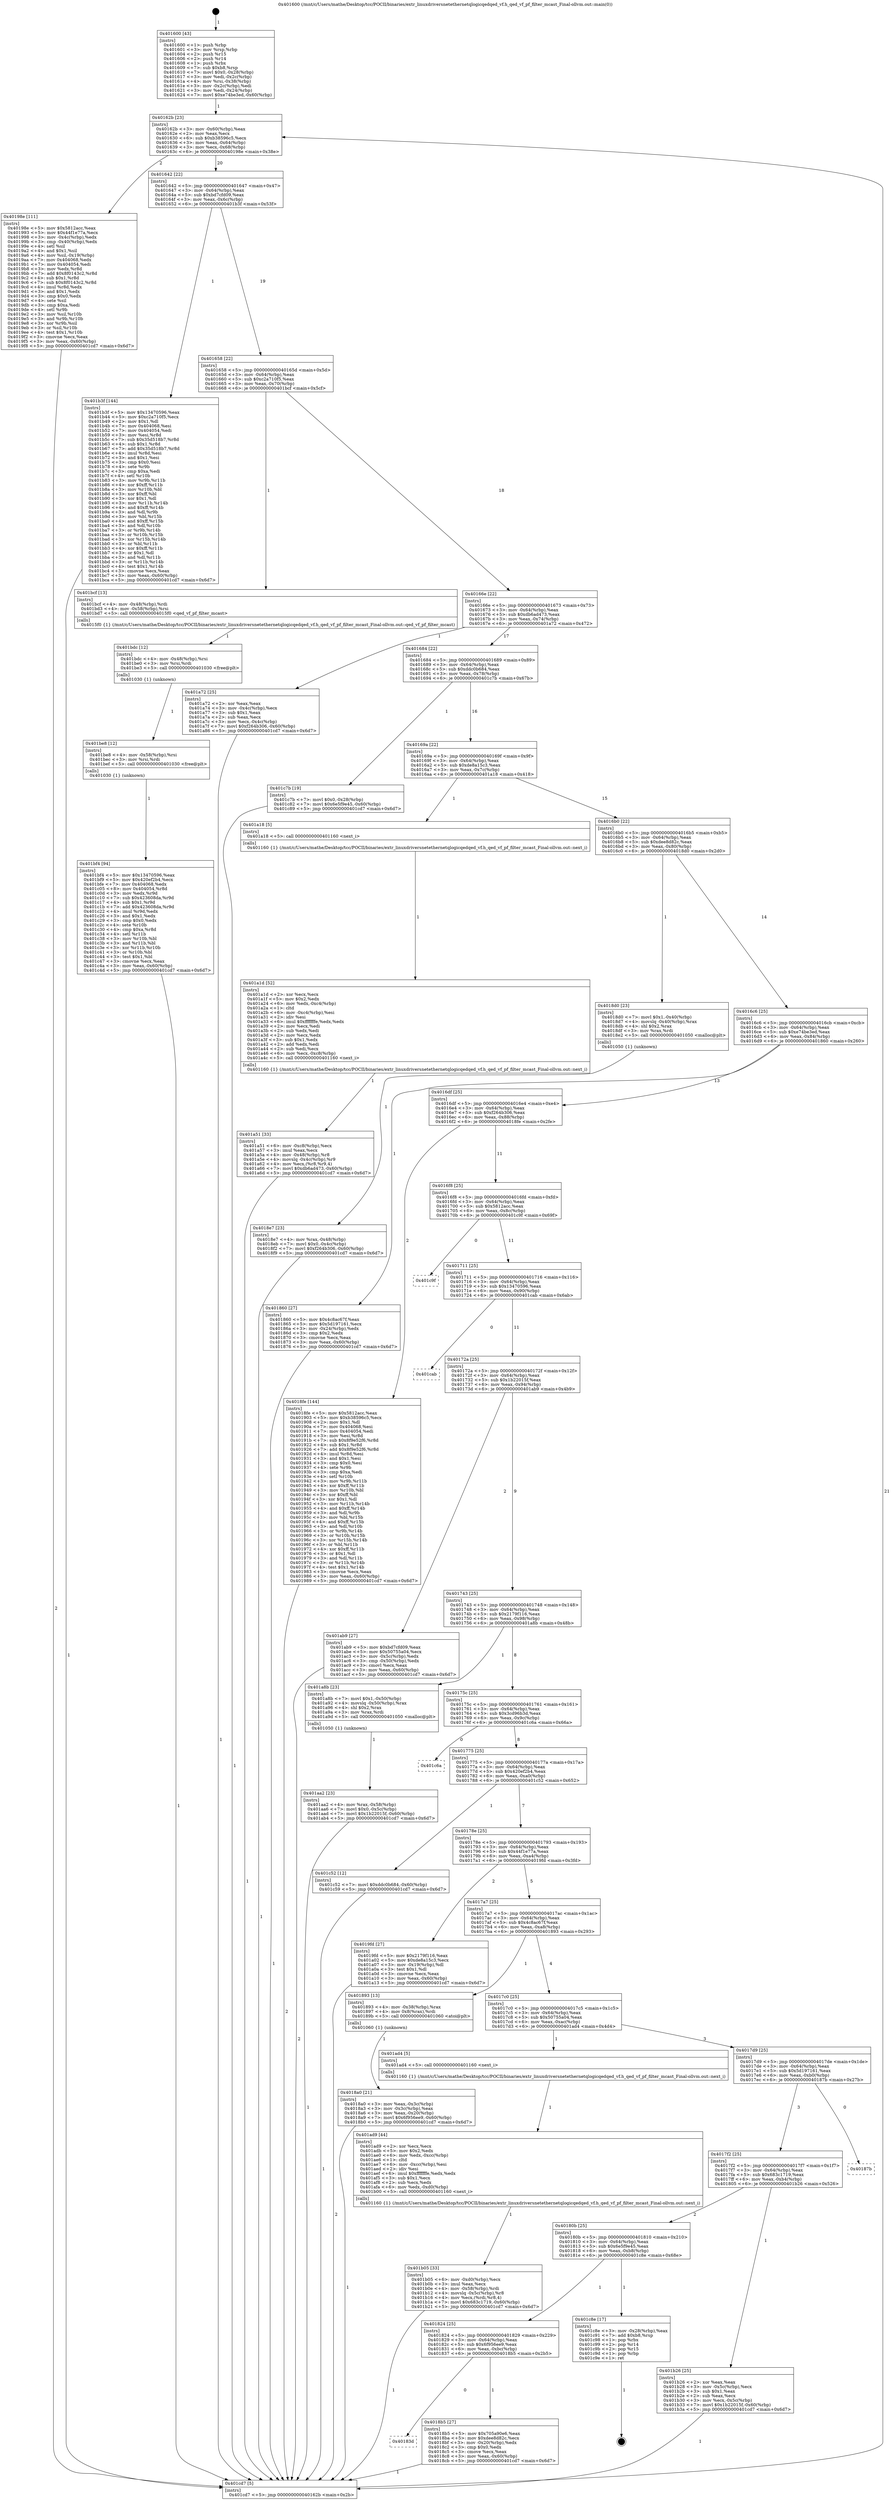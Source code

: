 digraph "0x401600" {
  label = "0x401600 (/mnt/c/Users/mathe/Desktop/tcc/POCII/binaries/extr_linuxdriversnetethernetqlogicqedqed_vf.h_qed_vf_pf_filter_mcast_Final-ollvm.out::main(0))"
  labelloc = "t"
  node[shape=record]

  Entry [label="",width=0.3,height=0.3,shape=circle,fillcolor=black,style=filled]
  "0x40162b" [label="{
     0x40162b [23]\l
     | [instrs]\l
     &nbsp;&nbsp;0x40162b \<+3\>: mov -0x60(%rbp),%eax\l
     &nbsp;&nbsp;0x40162e \<+2\>: mov %eax,%ecx\l
     &nbsp;&nbsp;0x401630 \<+6\>: sub $0xb38596c5,%ecx\l
     &nbsp;&nbsp;0x401636 \<+3\>: mov %eax,-0x64(%rbp)\l
     &nbsp;&nbsp;0x401639 \<+3\>: mov %ecx,-0x68(%rbp)\l
     &nbsp;&nbsp;0x40163c \<+6\>: je 000000000040198e \<main+0x38e\>\l
  }"]
  "0x40198e" [label="{
     0x40198e [111]\l
     | [instrs]\l
     &nbsp;&nbsp;0x40198e \<+5\>: mov $0x5812acc,%eax\l
     &nbsp;&nbsp;0x401993 \<+5\>: mov $0x44f1e77a,%ecx\l
     &nbsp;&nbsp;0x401998 \<+3\>: mov -0x4c(%rbp),%edx\l
     &nbsp;&nbsp;0x40199b \<+3\>: cmp -0x40(%rbp),%edx\l
     &nbsp;&nbsp;0x40199e \<+4\>: setl %sil\l
     &nbsp;&nbsp;0x4019a2 \<+4\>: and $0x1,%sil\l
     &nbsp;&nbsp;0x4019a6 \<+4\>: mov %sil,-0x19(%rbp)\l
     &nbsp;&nbsp;0x4019aa \<+7\>: mov 0x404068,%edx\l
     &nbsp;&nbsp;0x4019b1 \<+7\>: mov 0x404054,%edi\l
     &nbsp;&nbsp;0x4019b8 \<+3\>: mov %edx,%r8d\l
     &nbsp;&nbsp;0x4019bb \<+7\>: add $0x8f0143c2,%r8d\l
     &nbsp;&nbsp;0x4019c2 \<+4\>: sub $0x1,%r8d\l
     &nbsp;&nbsp;0x4019c6 \<+7\>: sub $0x8f0143c2,%r8d\l
     &nbsp;&nbsp;0x4019cd \<+4\>: imul %r8d,%edx\l
     &nbsp;&nbsp;0x4019d1 \<+3\>: and $0x1,%edx\l
     &nbsp;&nbsp;0x4019d4 \<+3\>: cmp $0x0,%edx\l
     &nbsp;&nbsp;0x4019d7 \<+4\>: sete %sil\l
     &nbsp;&nbsp;0x4019db \<+3\>: cmp $0xa,%edi\l
     &nbsp;&nbsp;0x4019de \<+4\>: setl %r9b\l
     &nbsp;&nbsp;0x4019e2 \<+3\>: mov %sil,%r10b\l
     &nbsp;&nbsp;0x4019e5 \<+3\>: and %r9b,%r10b\l
     &nbsp;&nbsp;0x4019e8 \<+3\>: xor %r9b,%sil\l
     &nbsp;&nbsp;0x4019eb \<+3\>: or %sil,%r10b\l
     &nbsp;&nbsp;0x4019ee \<+4\>: test $0x1,%r10b\l
     &nbsp;&nbsp;0x4019f2 \<+3\>: cmovne %ecx,%eax\l
     &nbsp;&nbsp;0x4019f5 \<+3\>: mov %eax,-0x60(%rbp)\l
     &nbsp;&nbsp;0x4019f8 \<+5\>: jmp 0000000000401cd7 \<main+0x6d7\>\l
  }"]
  "0x401642" [label="{
     0x401642 [22]\l
     | [instrs]\l
     &nbsp;&nbsp;0x401642 \<+5\>: jmp 0000000000401647 \<main+0x47\>\l
     &nbsp;&nbsp;0x401647 \<+3\>: mov -0x64(%rbp),%eax\l
     &nbsp;&nbsp;0x40164a \<+5\>: sub $0xbd7cfd09,%eax\l
     &nbsp;&nbsp;0x40164f \<+3\>: mov %eax,-0x6c(%rbp)\l
     &nbsp;&nbsp;0x401652 \<+6\>: je 0000000000401b3f \<main+0x53f\>\l
  }"]
  Exit [label="",width=0.3,height=0.3,shape=circle,fillcolor=black,style=filled,peripheries=2]
  "0x401b3f" [label="{
     0x401b3f [144]\l
     | [instrs]\l
     &nbsp;&nbsp;0x401b3f \<+5\>: mov $0x13470596,%eax\l
     &nbsp;&nbsp;0x401b44 \<+5\>: mov $0xc2a710f5,%ecx\l
     &nbsp;&nbsp;0x401b49 \<+2\>: mov $0x1,%dl\l
     &nbsp;&nbsp;0x401b4b \<+7\>: mov 0x404068,%esi\l
     &nbsp;&nbsp;0x401b52 \<+7\>: mov 0x404054,%edi\l
     &nbsp;&nbsp;0x401b59 \<+3\>: mov %esi,%r8d\l
     &nbsp;&nbsp;0x401b5c \<+7\>: sub $0x35d518b7,%r8d\l
     &nbsp;&nbsp;0x401b63 \<+4\>: sub $0x1,%r8d\l
     &nbsp;&nbsp;0x401b67 \<+7\>: add $0x35d518b7,%r8d\l
     &nbsp;&nbsp;0x401b6e \<+4\>: imul %r8d,%esi\l
     &nbsp;&nbsp;0x401b72 \<+3\>: and $0x1,%esi\l
     &nbsp;&nbsp;0x401b75 \<+3\>: cmp $0x0,%esi\l
     &nbsp;&nbsp;0x401b78 \<+4\>: sete %r9b\l
     &nbsp;&nbsp;0x401b7c \<+3\>: cmp $0xa,%edi\l
     &nbsp;&nbsp;0x401b7f \<+4\>: setl %r10b\l
     &nbsp;&nbsp;0x401b83 \<+3\>: mov %r9b,%r11b\l
     &nbsp;&nbsp;0x401b86 \<+4\>: xor $0xff,%r11b\l
     &nbsp;&nbsp;0x401b8a \<+3\>: mov %r10b,%bl\l
     &nbsp;&nbsp;0x401b8d \<+3\>: xor $0xff,%bl\l
     &nbsp;&nbsp;0x401b90 \<+3\>: xor $0x1,%dl\l
     &nbsp;&nbsp;0x401b93 \<+3\>: mov %r11b,%r14b\l
     &nbsp;&nbsp;0x401b96 \<+4\>: and $0xff,%r14b\l
     &nbsp;&nbsp;0x401b9a \<+3\>: and %dl,%r9b\l
     &nbsp;&nbsp;0x401b9d \<+3\>: mov %bl,%r15b\l
     &nbsp;&nbsp;0x401ba0 \<+4\>: and $0xff,%r15b\l
     &nbsp;&nbsp;0x401ba4 \<+3\>: and %dl,%r10b\l
     &nbsp;&nbsp;0x401ba7 \<+3\>: or %r9b,%r14b\l
     &nbsp;&nbsp;0x401baa \<+3\>: or %r10b,%r15b\l
     &nbsp;&nbsp;0x401bad \<+3\>: xor %r15b,%r14b\l
     &nbsp;&nbsp;0x401bb0 \<+3\>: or %bl,%r11b\l
     &nbsp;&nbsp;0x401bb3 \<+4\>: xor $0xff,%r11b\l
     &nbsp;&nbsp;0x401bb7 \<+3\>: or $0x1,%dl\l
     &nbsp;&nbsp;0x401bba \<+3\>: and %dl,%r11b\l
     &nbsp;&nbsp;0x401bbd \<+3\>: or %r11b,%r14b\l
     &nbsp;&nbsp;0x401bc0 \<+4\>: test $0x1,%r14b\l
     &nbsp;&nbsp;0x401bc4 \<+3\>: cmovne %ecx,%eax\l
     &nbsp;&nbsp;0x401bc7 \<+3\>: mov %eax,-0x60(%rbp)\l
     &nbsp;&nbsp;0x401bca \<+5\>: jmp 0000000000401cd7 \<main+0x6d7\>\l
  }"]
  "0x401658" [label="{
     0x401658 [22]\l
     | [instrs]\l
     &nbsp;&nbsp;0x401658 \<+5\>: jmp 000000000040165d \<main+0x5d\>\l
     &nbsp;&nbsp;0x40165d \<+3\>: mov -0x64(%rbp),%eax\l
     &nbsp;&nbsp;0x401660 \<+5\>: sub $0xc2a710f5,%eax\l
     &nbsp;&nbsp;0x401665 \<+3\>: mov %eax,-0x70(%rbp)\l
     &nbsp;&nbsp;0x401668 \<+6\>: je 0000000000401bcf \<main+0x5cf\>\l
  }"]
  "0x401bf4" [label="{
     0x401bf4 [94]\l
     | [instrs]\l
     &nbsp;&nbsp;0x401bf4 \<+5\>: mov $0x13470596,%eax\l
     &nbsp;&nbsp;0x401bf9 \<+5\>: mov $0x420ef2b4,%ecx\l
     &nbsp;&nbsp;0x401bfe \<+7\>: mov 0x404068,%edx\l
     &nbsp;&nbsp;0x401c05 \<+8\>: mov 0x404054,%r8d\l
     &nbsp;&nbsp;0x401c0d \<+3\>: mov %edx,%r9d\l
     &nbsp;&nbsp;0x401c10 \<+7\>: sub $0x423608da,%r9d\l
     &nbsp;&nbsp;0x401c17 \<+4\>: sub $0x1,%r9d\l
     &nbsp;&nbsp;0x401c1b \<+7\>: add $0x423608da,%r9d\l
     &nbsp;&nbsp;0x401c22 \<+4\>: imul %r9d,%edx\l
     &nbsp;&nbsp;0x401c26 \<+3\>: and $0x1,%edx\l
     &nbsp;&nbsp;0x401c29 \<+3\>: cmp $0x0,%edx\l
     &nbsp;&nbsp;0x401c2c \<+4\>: sete %r10b\l
     &nbsp;&nbsp;0x401c30 \<+4\>: cmp $0xa,%r8d\l
     &nbsp;&nbsp;0x401c34 \<+4\>: setl %r11b\l
     &nbsp;&nbsp;0x401c38 \<+3\>: mov %r10b,%bl\l
     &nbsp;&nbsp;0x401c3b \<+3\>: and %r11b,%bl\l
     &nbsp;&nbsp;0x401c3e \<+3\>: xor %r11b,%r10b\l
     &nbsp;&nbsp;0x401c41 \<+3\>: or %r10b,%bl\l
     &nbsp;&nbsp;0x401c44 \<+3\>: test $0x1,%bl\l
     &nbsp;&nbsp;0x401c47 \<+3\>: cmovne %ecx,%eax\l
     &nbsp;&nbsp;0x401c4a \<+3\>: mov %eax,-0x60(%rbp)\l
     &nbsp;&nbsp;0x401c4d \<+5\>: jmp 0000000000401cd7 \<main+0x6d7\>\l
  }"]
  "0x401bcf" [label="{
     0x401bcf [13]\l
     | [instrs]\l
     &nbsp;&nbsp;0x401bcf \<+4\>: mov -0x48(%rbp),%rdi\l
     &nbsp;&nbsp;0x401bd3 \<+4\>: mov -0x58(%rbp),%rsi\l
     &nbsp;&nbsp;0x401bd7 \<+5\>: call 00000000004015f0 \<qed_vf_pf_filter_mcast\>\l
     | [calls]\l
     &nbsp;&nbsp;0x4015f0 \{1\} (/mnt/c/Users/mathe/Desktop/tcc/POCII/binaries/extr_linuxdriversnetethernetqlogicqedqed_vf.h_qed_vf_pf_filter_mcast_Final-ollvm.out::qed_vf_pf_filter_mcast)\l
  }"]
  "0x40166e" [label="{
     0x40166e [22]\l
     | [instrs]\l
     &nbsp;&nbsp;0x40166e \<+5\>: jmp 0000000000401673 \<main+0x73\>\l
     &nbsp;&nbsp;0x401673 \<+3\>: mov -0x64(%rbp),%eax\l
     &nbsp;&nbsp;0x401676 \<+5\>: sub $0xdb6ad473,%eax\l
     &nbsp;&nbsp;0x40167b \<+3\>: mov %eax,-0x74(%rbp)\l
     &nbsp;&nbsp;0x40167e \<+6\>: je 0000000000401a72 \<main+0x472\>\l
  }"]
  "0x401be8" [label="{
     0x401be8 [12]\l
     | [instrs]\l
     &nbsp;&nbsp;0x401be8 \<+4\>: mov -0x58(%rbp),%rsi\l
     &nbsp;&nbsp;0x401bec \<+3\>: mov %rsi,%rdi\l
     &nbsp;&nbsp;0x401bef \<+5\>: call 0000000000401030 \<free@plt\>\l
     | [calls]\l
     &nbsp;&nbsp;0x401030 \{1\} (unknown)\l
  }"]
  "0x401a72" [label="{
     0x401a72 [25]\l
     | [instrs]\l
     &nbsp;&nbsp;0x401a72 \<+2\>: xor %eax,%eax\l
     &nbsp;&nbsp;0x401a74 \<+3\>: mov -0x4c(%rbp),%ecx\l
     &nbsp;&nbsp;0x401a77 \<+3\>: sub $0x1,%eax\l
     &nbsp;&nbsp;0x401a7a \<+2\>: sub %eax,%ecx\l
     &nbsp;&nbsp;0x401a7c \<+3\>: mov %ecx,-0x4c(%rbp)\l
     &nbsp;&nbsp;0x401a7f \<+7\>: movl $0xf264b306,-0x60(%rbp)\l
     &nbsp;&nbsp;0x401a86 \<+5\>: jmp 0000000000401cd7 \<main+0x6d7\>\l
  }"]
  "0x401684" [label="{
     0x401684 [22]\l
     | [instrs]\l
     &nbsp;&nbsp;0x401684 \<+5\>: jmp 0000000000401689 \<main+0x89\>\l
     &nbsp;&nbsp;0x401689 \<+3\>: mov -0x64(%rbp),%eax\l
     &nbsp;&nbsp;0x40168c \<+5\>: sub $0xddc0b684,%eax\l
     &nbsp;&nbsp;0x401691 \<+3\>: mov %eax,-0x78(%rbp)\l
     &nbsp;&nbsp;0x401694 \<+6\>: je 0000000000401c7b \<main+0x67b\>\l
  }"]
  "0x401bdc" [label="{
     0x401bdc [12]\l
     | [instrs]\l
     &nbsp;&nbsp;0x401bdc \<+4\>: mov -0x48(%rbp),%rsi\l
     &nbsp;&nbsp;0x401be0 \<+3\>: mov %rsi,%rdi\l
     &nbsp;&nbsp;0x401be3 \<+5\>: call 0000000000401030 \<free@plt\>\l
     | [calls]\l
     &nbsp;&nbsp;0x401030 \{1\} (unknown)\l
  }"]
  "0x401c7b" [label="{
     0x401c7b [19]\l
     | [instrs]\l
     &nbsp;&nbsp;0x401c7b \<+7\>: movl $0x0,-0x28(%rbp)\l
     &nbsp;&nbsp;0x401c82 \<+7\>: movl $0x6e5f9e45,-0x60(%rbp)\l
     &nbsp;&nbsp;0x401c89 \<+5\>: jmp 0000000000401cd7 \<main+0x6d7\>\l
  }"]
  "0x40169a" [label="{
     0x40169a [22]\l
     | [instrs]\l
     &nbsp;&nbsp;0x40169a \<+5\>: jmp 000000000040169f \<main+0x9f\>\l
     &nbsp;&nbsp;0x40169f \<+3\>: mov -0x64(%rbp),%eax\l
     &nbsp;&nbsp;0x4016a2 \<+5\>: sub $0xde8a15c3,%eax\l
     &nbsp;&nbsp;0x4016a7 \<+3\>: mov %eax,-0x7c(%rbp)\l
     &nbsp;&nbsp;0x4016aa \<+6\>: je 0000000000401a18 \<main+0x418\>\l
  }"]
  "0x401b05" [label="{
     0x401b05 [33]\l
     | [instrs]\l
     &nbsp;&nbsp;0x401b05 \<+6\>: mov -0xd0(%rbp),%ecx\l
     &nbsp;&nbsp;0x401b0b \<+3\>: imul %eax,%ecx\l
     &nbsp;&nbsp;0x401b0e \<+4\>: mov -0x58(%rbp),%rdi\l
     &nbsp;&nbsp;0x401b12 \<+4\>: movslq -0x5c(%rbp),%r8\l
     &nbsp;&nbsp;0x401b16 \<+4\>: mov %ecx,(%rdi,%r8,4)\l
     &nbsp;&nbsp;0x401b1a \<+7\>: movl $0x683c1719,-0x60(%rbp)\l
     &nbsp;&nbsp;0x401b21 \<+5\>: jmp 0000000000401cd7 \<main+0x6d7\>\l
  }"]
  "0x401a18" [label="{
     0x401a18 [5]\l
     | [instrs]\l
     &nbsp;&nbsp;0x401a18 \<+5\>: call 0000000000401160 \<next_i\>\l
     | [calls]\l
     &nbsp;&nbsp;0x401160 \{1\} (/mnt/c/Users/mathe/Desktop/tcc/POCII/binaries/extr_linuxdriversnetethernetqlogicqedqed_vf.h_qed_vf_pf_filter_mcast_Final-ollvm.out::next_i)\l
  }"]
  "0x4016b0" [label="{
     0x4016b0 [22]\l
     | [instrs]\l
     &nbsp;&nbsp;0x4016b0 \<+5\>: jmp 00000000004016b5 \<main+0xb5\>\l
     &nbsp;&nbsp;0x4016b5 \<+3\>: mov -0x64(%rbp),%eax\l
     &nbsp;&nbsp;0x4016b8 \<+5\>: sub $0xdee8d82c,%eax\l
     &nbsp;&nbsp;0x4016bd \<+3\>: mov %eax,-0x80(%rbp)\l
     &nbsp;&nbsp;0x4016c0 \<+6\>: je 00000000004018d0 \<main+0x2d0\>\l
  }"]
  "0x401ad9" [label="{
     0x401ad9 [44]\l
     | [instrs]\l
     &nbsp;&nbsp;0x401ad9 \<+2\>: xor %ecx,%ecx\l
     &nbsp;&nbsp;0x401adb \<+5\>: mov $0x2,%edx\l
     &nbsp;&nbsp;0x401ae0 \<+6\>: mov %edx,-0xcc(%rbp)\l
     &nbsp;&nbsp;0x401ae6 \<+1\>: cltd\l
     &nbsp;&nbsp;0x401ae7 \<+6\>: mov -0xcc(%rbp),%esi\l
     &nbsp;&nbsp;0x401aed \<+2\>: idiv %esi\l
     &nbsp;&nbsp;0x401aef \<+6\>: imul $0xfffffffe,%edx,%edx\l
     &nbsp;&nbsp;0x401af5 \<+3\>: sub $0x1,%ecx\l
     &nbsp;&nbsp;0x401af8 \<+2\>: sub %ecx,%edx\l
     &nbsp;&nbsp;0x401afa \<+6\>: mov %edx,-0xd0(%rbp)\l
     &nbsp;&nbsp;0x401b00 \<+5\>: call 0000000000401160 \<next_i\>\l
     | [calls]\l
     &nbsp;&nbsp;0x401160 \{1\} (/mnt/c/Users/mathe/Desktop/tcc/POCII/binaries/extr_linuxdriversnetethernetqlogicqedqed_vf.h_qed_vf_pf_filter_mcast_Final-ollvm.out::next_i)\l
  }"]
  "0x4018d0" [label="{
     0x4018d0 [23]\l
     | [instrs]\l
     &nbsp;&nbsp;0x4018d0 \<+7\>: movl $0x1,-0x40(%rbp)\l
     &nbsp;&nbsp;0x4018d7 \<+4\>: movslq -0x40(%rbp),%rax\l
     &nbsp;&nbsp;0x4018db \<+4\>: shl $0x2,%rax\l
     &nbsp;&nbsp;0x4018df \<+3\>: mov %rax,%rdi\l
     &nbsp;&nbsp;0x4018e2 \<+5\>: call 0000000000401050 \<malloc@plt\>\l
     | [calls]\l
     &nbsp;&nbsp;0x401050 \{1\} (unknown)\l
  }"]
  "0x4016c6" [label="{
     0x4016c6 [25]\l
     | [instrs]\l
     &nbsp;&nbsp;0x4016c6 \<+5\>: jmp 00000000004016cb \<main+0xcb\>\l
     &nbsp;&nbsp;0x4016cb \<+3\>: mov -0x64(%rbp),%eax\l
     &nbsp;&nbsp;0x4016ce \<+5\>: sub $0xe74be3ed,%eax\l
     &nbsp;&nbsp;0x4016d3 \<+6\>: mov %eax,-0x84(%rbp)\l
     &nbsp;&nbsp;0x4016d9 \<+6\>: je 0000000000401860 \<main+0x260\>\l
  }"]
  "0x401aa2" [label="{
     0x401aa2 [23]\l
     | [instrs]\l
     &nbsp;&nbsp;0x401aa2 \<+4\>: mov %rax,-0x58(%rbp)\l
     &nbsp;&nbsp;0x401aa6 \<+7\>: movl $0x0,-0x5c(%rbp)\l
     &nbsp;&nbsp;0x401aad \<+7\>: movl $0x1b22015f,-0x60(%rbp)\l
     &nbsp;&nbsp;0x401ab4 \<+5\>: jmp 0000000000401cd7 \<main+0x6d7\>\l
  }"]
  "0x401860" [label="{
     0x401860 [27]\l
     | [instrs]\l
     &nbsp;&nbsp;0x401860 \<+5\>: mov $0x4c8ac67f,%eax\l
     &nbsp;&nbsp;0x401865 \<+5\>: mov $0x5d197161,%ecx\l
     &nbsp;&nbsp;0x40186a \<+3\>: mov -0x24(%rbp),%edx\l
     &nbsp;&nbsp;0x40186d \<+3\>: cmp $0x2,%edx\l
     &nbsp;&nbsp;0x401870 \<+3\>: cmovne %ecx,%eax\l
     &nbsp;&nbsp;0x401873 \<+3\>: mov %eax,-0x60(%rbp)\l
     &nbsp;&nbsp;0x401876 \<+5\>: jmp 0000000000401cd7 \<main+0x6d7\>\l
  }"]
  "0x4016df" [label="{
     0x4016df [25]\l
     | [instrs]\l
     &nbsp;&nbsp;0x4016df \<+5\>: jmp 00000000004016e4 \<main+0xe4\>\l
     &nbsp;&nbsp;0x4016e4 \<+3\>: mov -0x64(%rbp),%eax\l
     &nbsp;&nbsp;0x4016e7 \<+5\>: sub $0xf264b306,%eax\l
     &nbsp;&nbsp;0x4016ec \<+6\>: mov %eax,-0x88(%rbp)\l
     &nbsp;&nbsp;0x4016f2 \<+6\>: je 00000000004018fe \<main+0x2fe\>\l
  }"]
  "0x401cd7" [label="{
     0x401cd7 [5]\l
     | [instrs]\l
     &nbsp;&nbsp;0x401cd7 \<+5\>: jmp 000000000040162b \<main+0x2b\>\l
  }"]
  "0x401600" [label="{
     0x401600 [43]\l
     | [instrs]\l
     &nbsp;&nbsp;0x401600 \<+1\>: push %rbp\l
     &nbsp;&nbsp;0x401601 \<+3\>: mov %rsp,%rbp\l
     &nbsp;&nbsp;0x401604 \<+2\>: push %r15\l
     &nbsp;&nbsp;0x401606 \<+2\>: push %r14\l
     &nbsp;&nbsp;0x401608 \<+1\>: push %rbx\l
     &nbsp;&nbsp;0x401609 \<+7\>: sub $0xb8,%rsp\l
     &nbsp;&nbsp;0x401610 \<+7\>: movl $0x0,-0x28(%rbp)\l
     &nbsp;&nbsp;0x401617 \<+3\>: mov %edi,-0x2c(%rbp)\l
     &nbsp;&nbsp;0x40161a \<+4\>: mov %rsi,-0x38(%rbp)\l
     &nbsp;&nbsp;0x40161e \<+3\>: mov -0x2c(%rbp),%edi\l
     &nbsp;&nbsp;0x401621 \<+3\>: mov %edi,-0x24(%rbp)\l
     &nbsp;&nbsp;0x401624 \<+7\>: movl $0xe74be3ed,-0x60(%rbp)\l
  }"]
  "0x401a51" [label="{
     0x401a51 [33]\l
     | [instrs]\l
     &nbsp;&nbsp;0x401a51 \<+6\>: mov -0xc8(%rbp),%ecx\l
     &nbsp;&nbsp;0x401a57 \<+3\>: imul %eax,%ecx\l
     &nbsp;&nbsp;0x401a5a \<+4\>: mov -0x48(%rbp),%r8\l
     &nbsp;&nbsp;0x401a5e \<+4\>: movslq -0x4c(%rbp),%r9\l
     &nbsp;&nbsp;0x401a62 \<+4\>: mov %ecx,(%r8,%r9,4)\l
     &nbsp;&nbsp;0x401a66 \<+7\>: movl $0xdb6ad473,-0x60(%rbp)\l
     &nbsp;&nbsp;0x401a6d \<+5\>: jmp 0000000000401cd7 \<main+0x6d7\>\l
  }"]
  "0x4018fe" [label="{
     0x4018fe [144]\l
     | [instrs]\l
     &nbsp;&nbsp;0x4018fe \<+5\>: mov $0x5812acc,%eax\l
     &nbsp;&nbsp;0x401903 \<+5\>: mov $0xb38596c5,%ecx\l
     &nbsp;&nbsp;0x401908 \<+2\>: mov $0x1,%dl\l
     &nbsp;&nbsp;0x40190a \<+7\>: mov 0x404068,%esi\l
     &nbsp;&nbsp;0x401911 \<+7\>: mov 0x404054,%edi\l
     &nbsp;&nbsp;0x401918 \<+3\>: mov %esi,%r8d\l
     &nbsp;&nbsp;0x40191b \<+7\>: sub $0x8f9e52f6,%r8d\l
     &nbsp;&nbsp;0x401922 \<+4\>: sub $0x1,%r8d\l
     &nbsp;&nbsp;0x401926 \<+7\>: add $0x8f9e52f6,%r8d\l
     &nbsp;&nbsp;0x40192d \<+4\>: imul %r8d,%esi\l
     &nbsp;&nbsp;0x401931 \<+3\>: and $0x1,%esi\l
     &nbsp;&nbsp;0x401934 \<+3\>: cmp $0x0,%esi\l
     &nbsp;&nbsp;0x401937 \<+4\>: sete %r9b\l
     &nbsp;&nbsp;0x40193b \<+3\>: cmp $0xa,%edi\l
     &nbsp;&nbsp;0x40193e \<+4\>: setl %r10b\l
     &nbsp;&nbsp;0x401942 \<+3\>: mov %r9b,%r11b\l
     &nbsp;&nbsp;0x401945 \<+4\>: xor $0xff,%r11b\l
     &nbsp;&nbsp;0x401949 \<+3\>: mov %r10b,%bl\l
     &nbsp;&nbsp;0x40194c \<+3\>: xor $0xff,%bl\l
     &nbsp;&nbsp;0x40194f \<+3\>: xor $0x1,%dl\l
     &nbsp;&nbsp;0x401952 \<+3\>: mov %r11b,%r14b\l
     &nbsp;&nbsp;0x401955 \<+4\>: and $0xff,%r14b\l
     &nbsp;&nbsp;0x401959 \<+3\>: and %dl,%r9b\l
     &nbsp;&nbsp;0x40195c \<+3\>: mov %bl,%r15b\l
     &nbsp;&nbsp;0x40195f \<+4\>: and $0xff,%r15b\l
     &nbsp;&nbsp;0x401963 \<+3\>: and %dl,%r10b\l
     &nbsp;&nbsp;0x401966 \<+3\>: or %r9b,%r14b\l
     &nbsp;&nbsp;0x401969 \<+3\>: or %r10b,%r15b\l
     &nbsp;&nbsp;0x40196c \<+3\>: xor %r15b,%r14b\l
     &nbsp;&nbsp;0x40196f \<+3\>: or %bl,%r11b\l
     &nbsp;&nbsp;0x401972 \<+4\>: xor $0xff,%r11b\l
     &nbsp;&nbsp;0x401976 \<+3\>: or $0x1,%dl\l
     &nbsp;&nbsp;0x401979 \<+3\>: and %dl,%r11b\l
     &nbsp;&nbsp;0x40197c \<+3\>: or %r11b,%r14b\l
     &nbsp;&nbsp;0x40197f \<+4\>: test $0x1,%r14b\l
     &nbsp;&nbsp;0x401983 \<+3\>: cmovne %ecx,%eax\l
     &nbsp;&nbsp;0x401986 \<+3\>: mov %eax,-0x60(%rbp)\l
     &nbsp;&nbsp;0x401989 \<+5\>: jmp 0000000000401cd7 \<main+0x6d7\>\l
  }"]
  "0x4016f8" [label="{
     0x4016f8 [25]\l
     | [instrs]\l
     &nbsp;&nbsp;0x4016f8 \<+5\>: jmp 00000000004016fd \<main+0xfd\>\l
     &nbsp;&nbsp;0x4016fd \<+3\>: mov -0x64(%rbp),%eax\l
     &nbsp;&nbsp;0x401700 \<+5\>: sub $0x5812acc,%eax\l
     &nbsp;&nbsp;0x401705 \<+6\>: mov %eax,-0x8c(%rbp)\l
     &nbsp;&nbsp;0x40170b \<+6\>: je 0000000000401c9f \<main+0x69f\>\l
  }"]
  "0x401a1d" [label="{
     0x401a1d [52]\l
     | [instrs]\l
     &nbsp;&nbsp;0x401a1d \<+2\>: xor %ecx,%ecx\l
     &nbsp;&nbsp;0x401a1f \<+5\>: mov $0x2,%edx\l
     &nbsp;&nbsp;0x401a24 \<+6\>: mov %edx,-0xc4(%rbp)\l
     &nbsp;&nbsp;0x401a2a \<+1\>: cltd\l
     &nbsp;&nbsp;0x401a2b \<+6\>: mov -0xc4(%rbp),%esi\l
     &nbsp;&nbsp;0x401a31 \<+2\>: idiv %esi\l
     &nbsp;&nbsp;0x401a33 \<+6\>: imul $0xfffffffe,%edx,%edx\l
     &nbsp;&nbsp;0x401a39 \<+2\>: mov %ecx,%edi\l
     &nbsp;&nbsp;0x401a3b \<+2\>: sub %edx,%edi\l
     &nbsp;&nbsp;0x401a3d \<+2\>: mov %ecx,%edx\l
     &nbsp;&nbsp;0x401a3f \<+3\>: sub $0x1,%edx\l
     &nbsp;&nbsp;0x401a42 \<+2\>: add %edx,%edi\l
     &nbsp;&nbsp;0x401a44 \<+2\>: sub %edi,%ecx\l
     &nbsp;&nbsp;0x401a46 \<+6\>: mov %ecx,-0xc8(%rbp)\l
     &nbsp;&nbsp;0x401a4c \<+5\>: call 0000000000401160 \<next_i\>\l
     | [calls]\l
     &nbsp;&nbsp;0x401160 \{1\} (/mnt/c/Users/mathe/Desktop/tcc/POCII/binaries/extr_linuxdriversnetethernetqlogicqedqed_vf.h_qed_vf_pf_filter_mcast_Final-ollvm.out::next_i)\l
  }"]
  "0x401c9f" [label="{
     0x401c9f\l
  }", style=dashed]
  "0x401711" [label="{
     0x401711 [25]\l
     | [instrs]\l
     &nbsp;&nbsp;0x401711 \<+5\>: jmp 0000000000401716 \<main+0x116\>\l
     &nbsp;&nbsp;0x401716 \<+3\>: mov -0x64(%rbp),%eax\l
     &nbsp;&nbsp;0x401719 \<+5\>: sub $0x13470596,%eax\l
     &nbsp;&nbsp;0x40171e \<+6\>: mov %eax,-0x90(%rbp)\l
     &nbsp;&nbsp;0x401724 \<+6\>: je 0000000000401cab \<main+0x6ab\>\l
  }"]
  "0x4018e7" [label="{
     0x4018e7 [23]\l
     | [instrs]\l
     &nbsp;&nbsp;0x4018e7 \<+4\>: mov %rax,-0x48(%rbp)\l
     &nbsp;&nbsp;0x4018eb \<+7\>: movl $0x0,-0x4c(%rbp)\l
     &nbsp;&nbsp;0x4018f2 \<+7\>: movl $0xf264b306,-0x60(%rbp)\l
     &nbsp;&nbsp;0x4018f9 \<+5\>: jmp 0000000000401cd7 \<main+0x6d7\>\l
  }"]
  "0x401cab" [label="{
     0x401cab\l
  }", style=dashed]
  "0x40172a" [label="{
     0x40172a [25]\l
     | [instrs]\l
     &nbsp;&nbsp;0x40172a \<+5\>: jmp 000000000040172f \<main+0x12f\>\l
     &nbsp;&nbsp;0x40172f \<+3\>: mov -0x64(%rbp),%eax\l
     &nbsp;&nbsp;0x401732 \<+5\>: sub $0x1b22015f,%eax\l
     &nbsp;&nbsp;0x401737 \<+6\>: mov %eax,-0x94(%rbp)\l
     &nbsp;&nbsp;0x40173d \<+6\>: je 0000000000401ab9 \<main+0x4b9\>\l
  }"]
  "0x40183d" [label="{
     0x40183d\l
  }", style=dashed]
  "0x401ab9" [label="{
     0x401ab9 [27]\l
     | [instrs]\l
     &nbsp;&nbsp;0x401ab9 \<+5\>: mov $0xbd7cfd09,%eax\l
     &nbsp;&nbsp;0x401abe \<+5\>: mov $0x50755a04,%ecx\l
     &nbsp;&nbsp;0x401ac3 \<+3\>: mov -0x5c(%rbp),%edx\l
     &nbsp;&nbsp;0x401ac6 \<+3\>: cmp -0x50(%rbp),%edx\l
     &nbsp;&nbsp;0x401ac9 \<+3\>: cmovl %ecx,%eax\l
     &nbsp;&nbsp;0x401acc \<+3\>: mov %eax,-0x60(%rbp)\l
     &nbsp;&nbsp;0x401acf \<+5\>: jmp 0000000000401cd7 \<main+0x6d7\>\l
  }"]
  "0x401743" [label="{
     0x401743 [25]\l
     | [instrs]\l
     &nbsp;&nbsp;0x401743 \<+5\>: jmp 0000000000401748 \<main+0x148\>\l
     &nbsp;&nbsp;0x401748 \<+3\>: mov -0x64(%rbp),%eax\l
     &nbsp;&nbsp;0x40174b \<+5\>: sub $0x2179f116,%eax\l
     &nbsp;&nbsp;0x401750 \<+6\>: mov %eax,-0x98(%rbp)\l
     &nbsp;&nbsp;0x401756 \<+6\>: je 0000000000401a8b \<main+0x48b\>\l
  }"]
  "0x4018b5" [label="{
     0x4018b5 [27]\l
     | [instrs]\l
     &nbsp;&nbsp;0x4018b5 \<+5\>: mov $0x705a90e6,%eax\l
     &nbsp;&nbsp;0x4018ba \<+5\>: mov $0xdee8d82c,%ecx\l
     &nbsp;&nbsp;0x4018bf \<+3\>: mov -0x20(%rbp),%edx\l
     &nbsp;&nbsp;0x4018c2 \<+3\>: cmp $0x0,%edx\l
     &nbsp;&nbsp;0x4018c5 \<+3\>: cmove %ecx,%eax\l
     &nbsp;&nbsp;0x4018c8 \<+3\>: mov %eax,-0x60(%rbp)\l
     &nbsp;&nbsp;0x4018cb \<+5\>: jmp 0000000000401cd7 \<main+0x6d7\>\l
  }"]
  "0x401a8b" [label="{
     0x401a8b [23]\l
     | [instrs]\l
     &nbsp;&nbsp;0x401a8b \<+7\>: movl $0x1,-0x50(%rbp)\l
     &nbsp;&nbsp;0x401a92 \<+4\>: movslq -0x50(%rbp),%rax\l
     &nbsp;&nbsp;0x401a96 \<+4\>: shl $0x2,%rax\l
     &nbsp;&nbsp;0x401a9a \<+3\>: mov %rax,%rdi\l
     &nbsp;&nbsp;0x401a9d \<+5\>: call 0000000000401050 \<malloc@plt\>\l
     | [calls]\l
     &nbsp;&nbsp;0x401050 \{1\} (unknown)\l
  }"]
  "0x40175c" [label="{
     0x40175c [25]\l
     | [instrs]\l
     &nbsp;&nbsp;0x40175c \<+5\>: jmp 0000000000401761 \<main+0x161\>\l
     &nbsp;&nbsp;0x401761 \<+3\>: mov -0x64(%rbp),%eax\l
     &nbsp;&nbsp;0x401764 \<+5\>: sub $0x3cd96b3d,%eax\l
     &nbsp;&nbsp;0x401769 \<+6\>: mov %eax,-0x9c(%rbp)\l
     &nbsp;&nbsp;0x40176f \<+6\>: je 0000000000401c6a \<main+0x66a\>\l
  }"]
  "0x401824" [label="{
     0x401824 [25]\l
     | [instrs]\l
     &nbsp;&nbsp;0x401824 \<+5\>: jmp 0000000000401829 \<main+0x229\>\l
     &nbsp;&nbsp;0x401829 \<+3\>: mov -0x64(%rbp),%eax\l
     &nbsp;&nbsp;0x40182c \<+5\>: sub $0x6f956ee9,%eax\l
     &nbsp;&nbsp;0x401831 \<+6\>: mov %eax,-0xbc(%rbp)\l
     &nbsp;&nbsp;0x401837 \<+6\>: je 00000000004018b5 \<main+0x2b5\>\l
  }"]
  "0x401c6a" [label="{
     0x401c6a\l
  }", style=dashed]
  "0x401775" [label="{
     0x401775 [25]\l
     | [instrs]\l
     &nbsp;&nbsp;0x401775 \<+5\>: jmp 000000000040177a \<main+0x17a\>\l
     &nbsp;&nbsp;0x40177a \<+3\>: mov -0x64(%rbp),%eax\l
     &nbsp;&nbsp;0x40177d \<+5\>: sub $0x420ef2b4,%eax\l
     &nbsp;&nbsp;0x401782 \<+6\>: mov %eax,-0xa0(%rbp)\l
     &nbsp;&nbsp;0x401788 \<+6\>: je 0000000000401c52 \<main+0x652\>\l
  }"]
  "0x401c8e" [label="{
     0x401c8e [17]\l
     | [instrs]\l
     &nbsp;&nbsp;0x401c8e \<+3\>: mov -0x28(%rbp),%eax\l
     &nbsp;&nbsp;0x401c91 \<+7\>: add $0xb8,%rsp\l
     &nbsp;&nbsp;0x401c98 \<+1\>: pop %rbx\l
     &nbsp;&nbsp;0x401c99 \<+2\>: pop %r14\l
     &nbsp;&nbsp;0x401c9b \<+2\>: pop %r15\l
     &nbsp;&nbsp;0x401c9d \<+1\>: pop %rbp\l
     &nbsp;&nbsp;0x401c9e \<+1\>: ret\l
  }"]
  "0x401c52" [label="{
     0x401c52 [12]\l
     | [instrs]\l
     &nbsp;&nbsp;0x401c52 \<+7\>: movl $0xddc0b684,-0x60(%rbp)\l
     &nbsp;&nbsp;0x401c59 \<+5\>: jmp 0000000000401cd7 \<main+0x6d7\>\l
  }"]
  "0x40178e" [label="{
     0x40178e [25]\l
     | [instrs]\l
     &nbsp;&nbsp;0x40178e \<+5\>: jmp 0000000000401793 \<main+0x193\>\l
     &nbsp;&nbsp;0x401793 \<+3\>: mov -0x64(%rbp),%eax\l
     &nbsp;&nbsp;0x401796 \<+5\>: sub $0x44f1e77a,%eax\l
     &nbsp;&nbsp;0x40179b \<+6\>: mov %eax,-0xa4(%rbp)\l
     &nbsp;&nbsp;0x4017a1 \<+6\>: je 00000000004019fd \<main+0x3fd\>\l
  }"]
  "0x40180b" [label="{
     0x40180b [25]\l
     | [instrs]\l
     &nbsp;&nbsp;0x40180b \<+5\>: jmp 0000000000401810 \<main+0x210\>\l
     &nbsp;&nbsp;0x401810 \<+3\>: mov -0x64(%rbp),%eax\l
     &nbsp;&nbsp;0x401813 \<+5\>: sub $0x6e5f9e45,%eax\l
     &nbsp;&nbsp;0x401818 \<+6\>: mov %eax,-0xb8(%rbp)\l
     &nbsp;&nbsp;0x40181e \<+6\>: je 0000000000401c8e \<main+0x68e\>\l
  }"]
  "0x4019fd" [label="{
     0x4019fd [27]\l
     | [instrs]\l
     &nbsp;&nbsp;0x4019fd \<+5\>: mov $0x2179f116,%eax\l
     &nbsp;&nbsp;0x401a02 \<+5\>: mov $0xde8a15c3,%ecx\l
     &nbsp;&nbsp;0x401a07 \<+3\>: mov -0x19(%rbp),%dl\l
     &nbsp;&nbsp;0x401a0a \<+3\>: test $0x1,%dl\l
     &nbsp;&nbsp;0x401a0d \<+3\>: cmovne %ecx,%eax\l
     &nbsp;&nbsp;0x401a10 \<+3\>: mov %eax,-0x60(%rbp)\l
     &nbsp;&nbsp;0x401a13 \<+5\>: jmp 0000000000401cd7 \<main+0x6d7\>\l
  }"]
  "0x4017a7" [label="{
     0x4017a7 [25]\l
     | [instrs]\l
     &nbsp;&nbsp;0x4017a7 \<+5\>: jmp 00000000004017ac \<main+0x1ac\>\l
     &nbsp;&nbsp;0x4017ac \<+3\>: mov -0x64(%rbp),%eax\l
     &nbsp;&nbsp;0x4017af \<+5\>: sub $0x4c8ac67f,%eax\l
     &nbsp;&nbsp;0x4017b4 \<+6\>: mov %eax,-0xa8(%rbp)\l
     &nbsp;&nbsp;0x4017ba \<+6\>: je 0000000000401893 \<main+0x293\>\l
  }"]
  "0x401b26" [label="{
     0x401b26 [25]\l
     | [instrs]\l
     &nbsp;&nbsp;0x401b26 \<+2\>: xor %eax,%eax\l
     &nbsp;&nbsp;0x401b28 \<+3\>: mov -0x5c(%rbp),%ecx\l
     &nbsp;&nbsp;0x401b2b \<+3\>: sub $0x1,%eax\l
     &nbsp;&nbsp;0x401b2e \<+2\>: sub %eax,%ecx\l
     &nbsp;&nbsp;0x401b30 \<+3\>: mov %ecx,-0x5c(%rbp)\l
     &nbsp;&nbsp;0x401b33 \<+7\>: movl $0x1b22015f,-0x60(%rbp)\l
     &nbsp;&nbsp;0x401b3a \<+5\>: jmp 0000000000401cd7 \<main+0x6d7\>\l
  }"]
  "0x401893" [label="{
     0x401893 [13]\l
     | [instrs]\l
     &nbsp;&nbsp;0x401893 \<+4\>: mov -0x38(%rbp),%rax\l
     &nbsp;&nbsp;0x401897 \<+4\>: mov 0x8(%rax),%rdi\l
     &nbsp;&nbsp;0x40189b \<+5\>: call 0000000000401060 \<atoi@plt\>\l
     | [calls]\l
     &nbsp;&nbsp;0x401060 \{1\} (unknown)\l
  }"]
  "0x4017c0" [label="{
     0x4017c0 [25]\l
     | [instrs]\l
     &nbsp;&nbsp;0x4017c0 \<+5\>: jmp 00000000004017c5 \<main+0x1c5\>\l
     &nbsp;&nbsp;0x4017c5 \<+3\>: mov -0x64(%rbp),%eax\l
     &nbsp;&nbsp;0x4017c8 \<+5\>: sub $0x50755a04,%eax\l
     &nbsp;&nbsp;0x4017cd \<+6\>: mov %eax,-0xac(%rbp)\l
     &nbsp;&nbsp;0x4017d3 \<+6\>: je 0000000000401ad4 \<main+0x4d4\>\l
  }"]
  "0x4018a0" [label="{
     0x4018a0 [21]\l
     | [instrs]\l
     &nbsp;&nbsp;0x4018a0 \<+3\>: mov %eax,-0x3c(%rbp)\l
     &nbsp;&nbsp;0x4018a3 \<+3\>: mov -0x3c(%rbp),%eax\l
     &nbsp;&nbsp;0x4018a6 \<+3\>: mov %eax,-0x20(%rbp)\l
     &nbsp;&nbsp;0x4018a9 \<+7\>: movl $0x6f956ee9,-0x60(%rbp)\l
     &nbsp;&nbsp;0x4018b0 \<+5\>: jmp 0000000000401cd7 \<main+0x6d7\>\l
  }"]
  "0x4017f2" [label="{
     0x4017f2 [25]\l
     | [instrs]\l
     &nbsp;&nbsp;0x4017f2 \<+5\>: jmp 00000000004017f7 \<main+0x1f7\>\l
     &nbsp;&nbsp;0x4017f7 \<+3\>: mov -0x64(%rbp),%eax\l
     &nbsp;&nbsp;0x4017fa \<+5\>: sub $0x683c1719,%eax\l
     &nbsp;&nbsp;0x4017ff \<+6\>: mov %eax,-0xb4(%rbp)\l
     &nbsp;&nbsp;0x401805 \<+6\>: je 0000000000401b26 \<main+0x526\>\l
  }"]
  "0x401ad4" [label="{
     0x401ad4 [5]\l
     | [instrs]\l
     &nbsp;&nbsp;0x401ad4 \<+5\>: call 0000000000401160 \<next_i\>\l
     | [calls]\l
     &nbsp;&nbsp;0x401160 \{1\} (/mnt/c/Users/mathe/Desktop/tcc/POCII/binaries/extr_linuxdriversnetethernetqlogicqedqed_vf.h_qed_vf_pf_filter_mcast_Final-ollvm.out::next_i)\l
  }"]
  "0x4017d9" [label="{
     0x4017d9 [25]\l
     | [instrs]\l
     &nbsp;&nbsp;0x4017d9 \<+5\>: jmp 00000000004017de \<main+0x1de\>\l
     &nbsp;&nbsp;0x4017de \<+3\>: mov -0x64(%rbp),%eax\l
     &nbsp;&nbsp;0x4017e1 \<+5\>: sub $0x5d197161,%eax\l
     &nbsp;&nbsp;0x4017e6 \<+6\>: mov %eax,-0xb0(%rbp)\l
     &nbsp;&nbsp;0x4017ec \<+6\>: je 000000000040187b \<main+0x27b\>\l
  }"]
  "0x40187b" [label="{
     0x40187b\l
  }", style=dashed]
  Entry -> "0x401600" [label=" 1"]
  "0x40162b" -> "0x40198e" [label=" 2"]
  "0x40162b" -> "0x401642" [label=" 20"]
  "0x401c8e" -> Exit [label=" 1"]
  "0x401642" -> "0x401b3f" [label=" 1"]
  "0x401642" -> "0x401658" [label=" 19"]
  "0x401c7b" -> "0x401cd7" [label=" 1"]
  "0x401658" -> "0x401bcf" [label=" 1"]
  "0x401658" -> "0x40166e" [label=" 18"]
  "0x401c52" -> "0x401cd7" [label=" 1"]
  "0x40166e" -> "0x401a72" [label=" 1"]
  "0x40166e" -> "0x401684" [label=" 17"]
  "0x401bf4" -> "0x401cd7" [label=" 1"]
  "0x401684" -> "0x401c7b" [label=" 1"]
  "0x401684" -> "0x40169a" [label=" 16"]
  "0x401be8" -> "0x401bf4" [label=" 1"]
  "0x40169a" -> "0x401a18" [label=" 1"]
  "0x40169a" -> "0x4016b0" [label=" 15"]
  "0x401bdc" -> "0x401be8" [label=" 1"]
  "0x4016b0" -> "0x4018d0" [label=" 1"]
  "0x4016b0" -> "0x4016c6" [label=" 14"]
  "0x401bcf" -> "0x401bdc" [label=" 1"]
  "0x4016c6" -> "0x401860" [label=" 1"]
  "0x4016c6" -> "0x4016df" [label=" 13"]
  "0x401860" -> "0x401cd7" [label=" 1"]
  "0x401600" -> "0x40162b" [label=" 1"]
  "0x401cd7" -> "0x40162b" [label=" 21"]
  "0x401b3f" -> "0x401cd7" [label=" 1"]
  "0x4016df" -> "0x4018fe" [label=" 2"]
  "0x4016df" -> "0x4016f8" [label=" 11"]
  "0x401b26" -> "0x401cd7" [label=" 1"]
  "0x4016f8" -> "0x401c9f" [label=" 0"]
  "0x4016f8" -> "0x401711" [label=" 11"]
  "0x401b05" -> "0x401cd7" [label=" 1"]
  "0x401711" -> "0x401cab" [label=" 0"]
  "0x401711" -> "0x40172a" [label=" 11"]
  "0x401ad9" -> "0x401b05" [label=" 1"]
  "0x40172a" -> "0x401ab9" [label=" 2"]
  "0x40172a" -> "0x401743" [label=" 9"]
  "0x401ad4" -> "0x401ad9" [label=" 1"]
  "0x401743" -> "0x401a8b" [label=" 1"]
  "0x401743" -> "0x40175c" [label=" 8"]
  "0x401ab9" -> "0x401cd7" [label=" 2"]
  "0x40175c" -> "0x401c6a" [label=" 0"]
  "0x40175c" -> "0x401775" [label=" 8"]
  "0x401a8b" -> "0x401aa2" [label=" 1"]
  "0x401775" -> "0x401c52" [label=" 1"]
  "0x401775" -> "0x40178e" [label=" 7"]
  "0x401a72" -> "0x401cd7" [label=" 1"]
  "0x40178e" -> "0x4019fd" [label=" 2"]
  "0x40178e" -> "0x4017a7" [label=" 5"]
  "0x401a1d" -> "0x401a51" [label=" 1"]
  "0x4017a7" -> "0x401893" [label=" 1"]
  "0x4017a7" -> "0x4017c0" [label=" 4"]
  "0x401893" -> "0x4018a0" [label=" 1"]
  "0x4018a0" -> "0x401cd7" [label=" 1"]
  "0x401a18" -> "0x401a1d" [label=" 1"]
  "0x4017c0" -> "0x401ad4" [label=" 1"]
  "0x4017c0" -> "0x4017d9" [label=" 3"]
  "0x40198e" -> "0x401cd7" [label=" 2"]
  "0x4017d9" -> "0x40187b" [label=" 0"]
  "0x4017d9" -> "0x4017f2" [label=" 3"]
  "0x4019fd" -> "0x401cd7" [label=" 2"]
  "0x4017f2" -> "0x401b26" [label=" 1"]
  "0x4017f2" -> "0x40180b" [label=" 2"]
  "0x401a51" -> "0x401cd7" [label=" 1"]
  "0x40180b" -> "0x401c8e" [label=" 1"]
  "0x40180b" -> "0x401824" [label=" 1"]
  "0x401aa2" -> "0x401cd7" [label=" 1"]
  "0x401824" -> "0x4018b5" [label=" 1"]
  "0x401824" -> "0x40183d" [label=" 0"]
  "0x4018b5" -> "0x401cd7" [label=" 1"]
  "0x4018d0" -> "0x4018e7" [label=" 1"]
  "0x4018e7" -> "0x401cd7" [label=" 1"]
  "0x4018fe" -> "0x401cd7" [label=" 2"]
}

